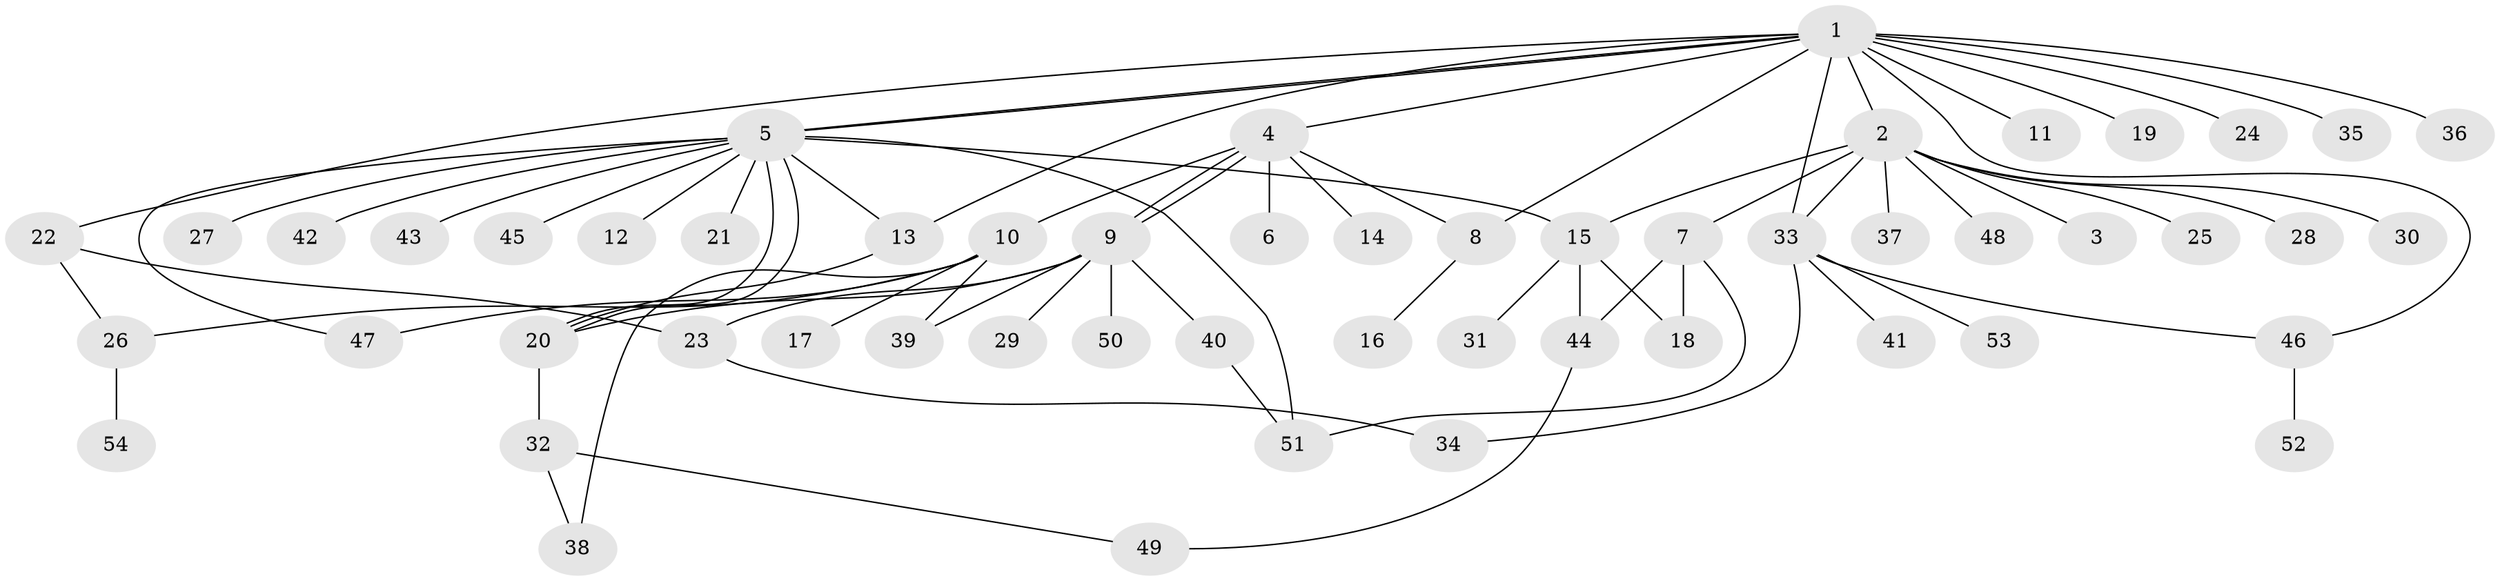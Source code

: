// Generated by graph-tools (version 1.1) at 2025/11/02/27/25 16:11:10]
// undirected, 54 vertices, 74 edges
graph export_dot {
graph [start="1"]
  node [color=gray90,style=filled];
  1;
  2;
  3;
  4;
  5;
  6;
  7;
  8;
  9;
  10;
  11;
  12;
  13;
  14;
  15;
  16;
  17;
  18;
  19;
  20;
  21;
  22;
  23;
  24;
  25;
  26;
  27;
  28;
  29;
  30;
  31;
  32;
  33;
  34;
  35;
  36;
  37;
  38;
  39;
  40;
  41;
  42;
  43;
  44;
  45;
  46;
  47;
  48;
  49;
  50;
  51;
  52;
  53;
  54;
  1 -- 2;
  1 -- 4;
  1 -- 5;
  1 -- 5;
  1 -- 8;
  1 -- 11;
  1 -- 13;
  1 -- 19;
  1 -- 22;
  1 -- 24;
  1 -- 33;
  1 -- 35;
  1 -- 36;
  1 -- 46;
  2 -- 3;
  2 -- 7;
  2 -- 15;
  2 -- 25;
  2 -- 28;
  2 -- 30;
  2 -- 33;
  2 -- 37;
  2 -- 48;
  4 -- 6;
  4 -- 8;
  4 -- 9;
  4 -- 9;
  4 -- 10;
  4 -- 14;
  5 -- 12;
  5 -- 13;
  5 -- 15;
  5 -- 20;
  5 -- 20;
  5 -- 21;
  5 -- 27;
  5 -- 42;
  5 -- 43;
  5 -- 45;
  5 -- 47;
  5 -- 51;
  7 -- 18;
  7 -- 44;
  7 -- 51;
  8 -- 16;
  9 -- 20;
  9 -- 23;
  9 -- 29;
  9 -- 39;
  9 -- 40;
  9 -- 50;
  10 -- 17;
  10 -- 26;
  10 -- 38;
  10 -- 39;
  10 -- 47;
  13 -- 20;
  15 -- 18;
  15 -- 31;
  15 -- 44;
  20 -- 32;
  22 -- 23;
  22 -- 26;
  23 -- 34;
  26 -- 54;
  32 -- 38;
  32 -- 49;
  33 -- 34;
  33 -- 41;
  33 -- 46;
  33 -- 53;
  40 -- 51;
  44 -- 49;
  46 -- 52;
}
